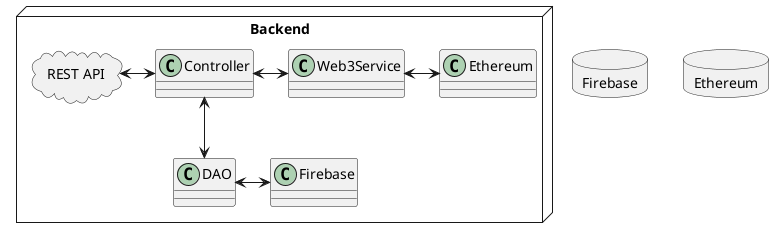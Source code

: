 @startuml

node Backend {

    cloud "REST API" {

    }

    "REST API" <-> Controller
    DAO <-> Firebase
    Controller <--> DAO
    Controller <-> Web3Service
    Web3Service <-> Ethereum

}


    database Firebase {
    }

    database Ethereum {
    }


@enduml